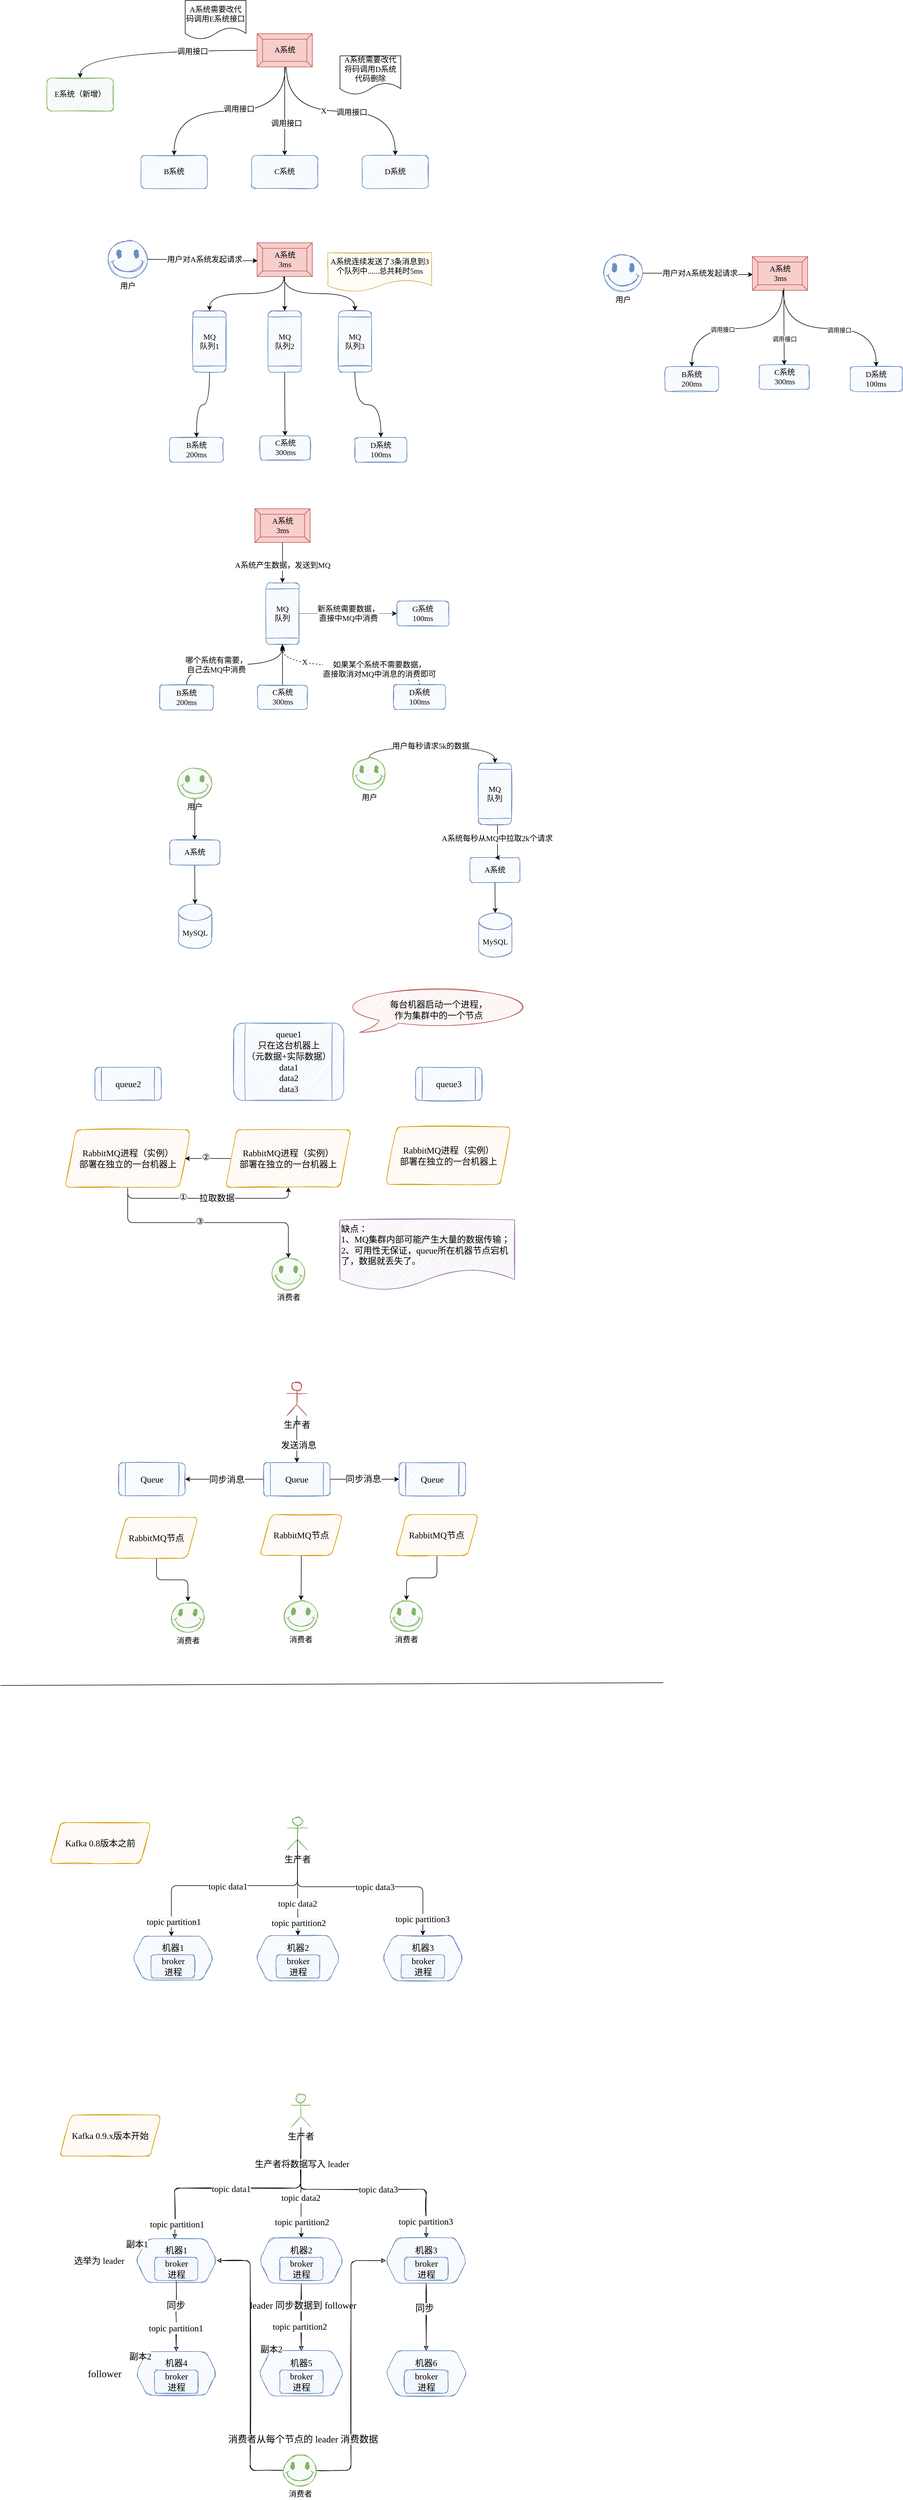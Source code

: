 <mxfile version="18.0.6" type="device"><diagram id="lVdQVj93FK7enhI9Fhdg" name="第 1 页"><mxGraphModel dx="1422" dy="875" grid="0" gridSize="10" guides="1" tooltips="1" connect="1" arrows="1" fold="1" page="1" pageScale="1" pageWidth="2339" pageHeight="3300" math="0" shadow="0"><root><mxCell id="0"/><mxCell id="1" parent="0"/><mxCell id="SRI-F21-tSUGWyzdf694-7" style="edgeStyle=orthogonalEdgeStyle;orthogonalLoop=1;jettySize=auto;html=1;entryX=0.5;entryY=0;entryDx=0;entryDy=0;fontFamily=Comic Sans MS;fontSize=14;curved=1;exitX=0.51;exitY=0.983;exitDx=0;exitDy=0;exitPerimeter=0;" parent="1" source="SRI-F21-tSUGWyzdf694-2" target="SRI-F21-tSUGWyzdf694-3" edge="1"><mxGeometry relative="1" as="geometry"/></mxCell><mxCell id="SRI-F21-tSUGWyzdf694-12" value="调用接口" style="edgeLabel;html=1;align=center;verticalAlign=middle;resizable=0;points=[];fontSize=14;fontFamily=Comic Sans MS;" parent="SRI-F21-tSUGWyzdf694-7" vertex="1" connectable="0"><mxGeometry x="-0.088" y="-3" relative="1" as="geometry"><mxPoint as="offset"/></mxGeometry></mxCell><mxCell id="SRI-F21-tSUGWyzdf694-9" style="edgeStyle=orthogonalEdgeStyle;orthogonalLoop=1;jettySize=auto;html=1;entryX=0.5;entryY=0;entryDx=0;entryDy=0;fontFamily=Comic Sans MS;fontSize=14;exitX=0.53;exitY=1;exitDx=0;exitDy=0;exitPerimeter=0;curved=1;" parent="1" source="SRI-F21-tSUGWyzdf694-2" target="SRI-F21-tSUGWyzdf694-5" edge="1"><mxGeometry relative="1" as="geometry"/></mxCell><mxCell id="SRI-F21-tSUGWyzdf694-14" value="调用接口" style="edgeLabel;html=1;align=center;verticalAlign=middle;resizable=0;points=[];fontSize=14;fontFamily=Comic Sans MS;" parent="SRI-F21-tSUGWyzdf694-9" vertex="1" connectable="0"><mxGeometry x="0.109" y="-3" relative="1" as="geometry"><mxPoint as="offset"/></mxGeometry></mxCell><mxCell id="SRI-F21-tSUGWyzdf694-20" value="X" style="edgeLabel;html=1;align=center;verticalAlign=middle;resizable=0;points=[];fontSize=14;fontFamily=Comic Sans MS;" parent="SRI-F21-tSUGWyzdf694-9" vertex="1" connectable="0"><mxGeometry x="-0.176" relative="1" as="geometry"><mxPoint as="offset"/></mxGeometry></mxCell><mxCell id="SRI-F21-tSUGWyzdf694-10" style="edgeStyle=orthogonalEdgeStyle;curved=1;orthogonalLoop=1;jettySize=auto;html=1;fontFamily=Comic Sans MS;fontSize=14;" parent="1" source="SRI-F21-tSUGWyzdf694-2" target="SRI-F21-tSUGWyzdf694-4" edge="1"><mxGeometry relative="1" as="geometry"/></mxCell><mxCell id="SRI-F21-tSUGWyzdf694-13" value="调用接口" style="edgeLabel;html=1;align=center;verticalAlign=middle;resizable=0;points=[];fontSize=14;fontFamily=Comic Sans MS;" parent="SRI-F21-tSUGWyzdf694-10" vertex="1" connectable="0"><mxGeometry x="0.287" y="3" relative="1" as="geometry"><mxPoint as="offset"/></mxGeometry></mxCell><mxCell id="SRI-F21-tSUGWyzdf694-11" style="edgeStyle=orthogonalEdgeStyle;curved=1;orthogonalLoop=1;jettySize=auto;html=1;fontFamily=Comic Sans MS;fontSize=14;" parent="1" source="SRI-F21-tSUGWyzdf694-2" target="SRI-F21-tSUGWyzdf694-6" edge="1"><mxGeometry relative="1" as="geometry"/></mxCell><mxCell id="SRI-F21-tSUGWyzdf694-15" value="调用接口" style="edgeLabel;html=1;align=center;verticalAlign=middle;resizable=0;points=[];fontSize=14;fontFamily=Comic Sans MS;" parent="SRI-F21-tSUGWyzdf694-11" vertex="1" connectable="0"><mxGeometry x="-0.368" y="3" relative="1" as="geometry"><mxPoint as="offset"/></mxGeometry></mxCell><mxCell id="SRI-F21-tSUGWyzdf694-2" value="&lt;font style=&quot;font-size: 14px;&quot; face=&quot;Comic Sans MS&quot;&gt;A系统&lt;/font&gt;" style="labelPosition=center;verticalLabelPosition=middle;align=center;html=1;shape=mxgraph.basic.button;dx=10;fillColor=#f8cecc;strokeColor=#b85450;" parent="1" vertex="1"><mxGeometry x="660" y="160" width="100" height="60" as="geometry"/></mxCell><mxCell id="SRI-F21-tSUGWyzdf694-3" value="B系统" style="rounded=1;whiteSpace=wrap;html=1;fontFamily=Comic Sans MS;fontSize=14;fillColor=#dae8fc;strokeColor=#6c8ebf;sketch=1;" parent="1" vertex="1"><mxGeometry x="450" y="380" width="120" height="60" as="geometry"/></mxCell><mxCell id="SRI-F21-tSUGWyzdf694-4" value="&lt;span style=&quot;&quot;&gt;C系统&lt;/span&gt;" style="rounded=1;whiteSpace=wrap;html=1;fontFamily=Comic Sans MS;fontSize=14;fillColor=#dae8fc;strokeColor=#6c8ebf;sketch=1;" parent="1" vertex="1"><mxGeometry x="650" y="380" width="120" height="60" as="geometry"/></mxCell><mxCell id="SRI-F21-tSUGWyzdf694-5" value="&lt;span style=&quot;&quot;&gt;D系统&lt;/span&gt;" style="rounded=1;whiteSpace=wrap;html=1;fontFamily=Comic Sans MS;fontSize=14;fillColor=#dae8fc;strokeColor=#6c8ebf;sketch=1;" parent="1" vertex="1"><mxGeometry x="850" y="380" width="120" height="60" as="geometry"/></mxCell><mxCell id="SRI-F21-tSUGWyzdf694-6" value="E系统（新增）" style="rounded=1;whiteSpace=wrap;html=1;fontFamily=Comic Sans MS;fontSize=14;fillColor=#d5e8d4;strokeColor=#82b366;sketch=1;" parent="1" vertex="1"><mxGeometry x="280" y="240" width="120" height="60" as="geometry"/></mxCell><mxCell id="SRI-F21-tSUGWyzdf694-17" value="&lt;span style=&quot;&quot;&gt;A系统需要改代码调用E系统接口&lt;/span&gt;" style="shape=document;whiteSpace=wrap;html=1;boundedLbl=1;fontFamily=Comic Sans MS;fontSize=14;shadow=0;sketch=0;" parent="1" vertex="1"><mxGeometry x="530" y="100" width="110" height="70" as="geometry"/></mxCell><mxCell id="SRI-F21-tSUGWyzdf694-18" value="&lt;span style=&quot;&quot;&gt;A系统需要改代将码调用D系统代码删除&lt;/span&gt;" style="shape=document;whiteSpace=wrap;html=1;boundedLbl=1;fontFamily=Comic Sans MS;fontSize=14;shadow=0;sketch=0;" parent="1" vertex="1"><mxGeometry x="810" y="200" width="110" height="70" as="geometry"/></mxCell><mxCell id="SRI-F21-tSUGWyzdf694-27" style="edgeStyle=orthogonalEdgeStyle;curved=1;orthogonalLoop=1;jettySize=auto;html=1;entryX=0.01;entryY=0.533;entryDx=0;entryDy=0;entryPerimeter=0;fontFamily=Comic Sans MS;fontSize=14;fontColor=default;" parent="1" source="SRI-F21-tSUGWyzdf694-21" target="SRI-F21-tSUGWyzdf694-22" edge="1"><mxGeometry relative="1" as="geometry"/></mxCell><mxCell id="SRI-F21-tSUGWyzdf694-31" value="用户对A系统发起请求" style="edgeLabel;html=1;align=center;verticalAlign=middle;resizable=0;points=[];fontSize=14;fontFamily=Comic Sans MS;fontColor=default;" parent="SRI-F21-tSUGWyzdf694-27" vertex="1" connectable="0"><mxGeometry x="0.188" y="1" relative="1" as="geometry"><mxPoint x="-14" y="-1" as="offset"/></mxGeometry></mxCell><mxCell id="SRI-F21-tSUGWyzdf694-21" value="用户" style="verticalLabelPosition=bottom;verticalAlign=top;html=1;shape=mxgraph.basic.smiley;rounded=1;sketch=1;fontFamily=Comic Sans MS;fontSize=14;fontColor=default;strokeColor=#6c8ebf;fillColor=#dae8fc;" parent="1" vertex="1"><mxGeometry x="391" y="534" width="70" height="68" as="geometry"/></mxCell><mxCell id="SRI-F21-tSUGWyzdf694-42" style="edgeStyle=orthogonalEdgeStyle;curved=1;orthogonalLoop=1;jettySize=auto;html=1;entryX=0;entryY=0.5;entryDx=0;entryDy=0;fontFamily=Comic Sans MS;fontSize=14;fontColor=default;exitX=0.49;exitY=1;exitDx=0;exitDy=0;exitPerimeter=0;" parent="1" source="SRI-F21-tSUGWyzdf694-22" target="SRI-F21-tSUGWyzdf694-39" edge="1"><mxGeometry relative="1" as="geometry"/></mxCell><mxCell id="SRI-F21-tSUGWyzdf694-43" style="edgeStyle=orthogonalEdgeStyle;curved=1;orthogonalLoop=1;jettySize=auto;html=1;entryX=0;entryY=0.5;entryDx=0;entryDy=0;fontFamily=Comic Sans MS;fontSize=14;fontColor=default;" parent="1" source="SRI-F21-tSUGWyzdf694-22" target="SRI-F21-tSUGWyzdf694-40" edge="1"><mxGeometry relative="1" as="geometry"/></mxCell><mxCell id="SRI-F21-tSUGWyzdf694-44" style="edgeStyle=orthogonalEdgeStyle;curved=1;orthogonalLoop=1;jettySize=auto;html=1;entryX=0;entryY=0.5;entryDx=0;entryDy=0;fontFamily=Comic Sans MS;fontSize=14;fontColor=default;exitX=0.48;exitY=0.984;exitDx=0;exitDy=0;exitPerimeter=0;" parent="1" source="SRI-F21-tSUGWyzdf694-22" target="SRI-F21-tSUGWyzdf694-41" edge="1"><mxGeometry relative="1" as="geometry"/></mxCell><mxCell id="SRI-F21-tSUGWyzdf694-22" value="&lt;font style=&quot;font-size: 14px;&quot; face=&quot;Comic Sans MS&quot;&gt;A系统&lt;br&gt;3ms&lt;br&gt;&lt;/font&gt;" style="labelPosition=center;verticalLabelPosition=middle;align=center;html=1;shape=mxgraph.basic.button;dx=10;fillColor=#f8cecc;strokeColor=#b85450;" parent="1" vertex="1"><mxGeometry x="660" y="538" width="100" height="61" as="geometry"/></mxCell><mxCell id="SRI-F21-tSUGWyzdf694-23" value="B系统&lt;br&gt;200ms" style="rounded=1;whiteSpace=wrap;html=1;fontFamily=Comic Sans MS;fontSize=14;fillColor=#dae8fc;strokeColor=#6c8ebf;sketch=1;" parent="1" vertex="1"><mxGeometry x="502" y="890" width="97" height="45" as="geometry"/></mxCell><mxCell id="SRI-F21-tSUGWyzdf694-24" value="&lt;span style=&quot;&quot;&gt;C系统&lt;br&gt;300ms&lt;br&gt;&lt;/span&gt;" style="rounded=1;whiteSpace=wrap;html=1;fontFamily=Comic Sans MS;fontSize=14;fillColor=#dae8fc;strokeColor=#6c8ebf;sketch=1;" parent="1" vertex="1"><mxGeometry x="665.5" y="887" width="90.5" height="44" as="geometry"/></mxCell><mxCell id="SRI-F21-tSUGWyzdf694-26" value="&lt;span style=&quot;&quot;&gt;D系统&lt;br&gt;100ms&lt;br&gt;&lt;/span&gt;" style="rounded=1;whiteSpace=wrap;html=1;fontFamily=Comic Sans MS;fontSize=14;fillColor=#dae8fc;strokeColor=#6c8ebf;sketch=1;" parent="1" vertex="1"><mxGeometry x="837" y="890" width="94" height="45" as="geometry"/></mxCell><mxCell id="SRI-F21-tSUGWyzdf694-45" style="edgeStyle=orthogonalEdgeStyle;curved=1;orthogonalLoop=1;jettySize=auto;html=1;exitX=1;exitY=0.5;exitDx=0;exitDy=0;entryX=0.5;entryY=0;entryDx=0;entryDy=0;fontFamily=Comic Sans MS;fontSize=14;fontColor=default;" parent="1" source="SRI-F21-tSUGWyzdf694-39" target="SRI-F21-tSUGWyzdf694-23" edge="1"><mxGeometry relative="1" as="geometry"/></mxCell><mxCell id="SRI-F21-tSUGWyzdf694-39" value="MQ&lt;br&gt;队列1" style="shape=process;whiteSpace=wrap;html=1;backgroundOutline=1;rounded=1;sketch=1;fontFamily=Comic Sans MS;fontSize=14;fontColor=default;strokeColor=#6c8ebf;fillColor=#dae8fc;direction=south;" parent="1" vertex="1"><mxGeometry x="544" y="661" width="60" height="111" as="geometry"/></mxCell><mxCell id="SRI-F21-tSUGWyzdf694-46" style="edgeStyle=orthogonalEdgeStyle;curved=1;orthogonalLoop=1;jettySize=auto;html=1;entryX=0.5;entryY=0;entryDx=0;entryDy=0;fontFamily=Comic Sans MS;fontSize=14;fontColor=default;" parent="1" source="SRI-F21-tSUGWyzdf694-40" target="SRI-F21-tSUGWyzdf694-24" edge="1"><mxGeometry relative="1" as="geometry"/></mxCell><mxCell id="SRI-F21-tSUGWyzdf694-40" value="MQ&lt;br&gt;队列2" style="shape=process;whiteSpace=wrap;html=1;backgroundOutline=1;rounded=1;sketch=1;fontFamily=Comic Sans MS;fontSize=14;fontColor=default;strokeColor=#6c8ebf;fillColor=#dae8fc;direction=south;" parent="1" vertex="1"><mxGeometry x="680" y="661" width="60" height="111" as="geometry"/></mxCell><mxCell id="SRI-F21-tSUGWyzdf694-47" style="edgeStyle=orthogonalEdgeStyle;curved=1;orthogonalLoop=1;jettySize=auto;html=1;entryX=0.5;entryY=0;entryDx=0;entryDy=0;fontFamily=Comic Sans MS;fontSize=14;fontColor=default;" parent="1" source="SRI-F21-tSUGWyzdf694-41" target="SRI-F21-tSUGWyzdf694-26" edge="1"><mxGeometry relative="1" as="geometry"/></mxCell><mxCell id="SRI-F21-tSUGWyzdf694-41" value="MQ&lt;br&gt;队列3" style="shape=process;whiteSpace=wrap;html=1;backgroundOutline=1;rounded=1;sketch=1;fontFamily=Comic Sans MS;fontSize=14;fontColor=default;strokeColor=#6c8ebf;fillColor=#dae8fc;direction=south;" parent="1" vertex="1"><mxGeometry x="807" y="661" width="60" height="111" as="geometry"/></mxCell><mxCell id="SRI-F21-tSUGWyzdf694-48" value="&lt;span style=&quot;&quot;&gt;A系统连续发送了3条消息到3个队列中......总共耗时5ms&lt;/span&gt;" style="shape=document;whiteSpace=wrap;html=1;boundedLbl=1;fontFamily=Comic Sans MS;fontSize=14;shadow=0;sketch=1;fillColor=#fff2cc;strokeColor=#d6b656;" parent="1" vertex="1"><mxGeometry x="788" y="556" width="188" height="70" as="geometry"/></mxCell><mxCell id="SRI-F21-tSUGWyzdf694-56" style="edgeStyle=orthogonalEdgeStyle;curved=1;orthogonalLoop=1;jettySize=auto;html=1;entryX=0;entryY=0.5;entryDx=0;entryDy=0;fontFamily=Comic Sans MS;fontSize=14;fontColor=default;" parent="1" source="SRI-F21-tSUGWyzdf694-49" target="SRI-F21-tSUGWyzdf694-50" edge="1"><mxGeometry relative="1" as="geometry"/></mxCell><mxCell id="SRI-F21-tSUGWyzdf694-57" value="A系统产生数据，发送到MQ" style="edgeLabel;html=1;align=center;verticalAlign=middle;resizable=0;points=[];fontSize=14;fontFamily=Comic Sans MS;fontColor=default;" parent="SRI-F21-tSUGWyzdf694-56" vertex="1" connectable="0"><mxGeometry x="-0.252" relative="1" as="geometry"><mxPoint y="14" as="offset"/></mxGeometry></mxCell><mxCell id="SRI-F21-tSUGWyzdf694-49" value="&lt;font style=&quot;font-size: 14px;&quot; face=&quot;Comic Sans MS&quot;&gt;A系统&lt;br&gt;3ms&lt;br&gt;&lt;/font&gt;" style="labelPosition=center;verticalLabelPosition=middle;align=center;html=1;shape=mxgraph.basic.button;dx=10;fillColor=#f8cecc;strokeColor=#b85450;" parent="1" vertex="1"><mxGeometry x="656" y="1019" width="100" height="61" as="geometry"/></mxCell><mxCell id="SRI-F21-tSUGWyzdf694-64" style="edgeStyle=orthogonalEdgeStyle;curved=1;orthogonalLoop=1;jettySize=auto;html=1;entryX=0;entryY=0.5;entryDx=0;entryDy=0;dashed=1;fontFamily=Comic Sans MS;fontSize=14;fontColor=default;dashPattern=1 1;" parent="1" source="SRI-F21-tSUGWyzdf694-50" target="SRI-F21-tSUGWyzdf694-55" edge="1"><mxGeometry relative="1" as="geometry"/></mxCell><mxCell id="SRI-F21-tSUGWyzdf694-65" value="新系统需要数据，&lt;br&gt;直接中MQ中消费" style="edgeLabel;html=1;align=center;verticalAlign=middle;resizable=0;points=[];fontSize=14;fontFamily=Comic Sans MS;fontColor=default;" parent="SRI-F21-tSUGWyzdf694-64" vertex="1" connectable="0"><mxGeometry x="-0.209" y="-3" relative="1" as="geometry"><mxPoint x="19" y="-3" as="offset"/></mxGeometry></mxCell><mxCell id="SRI-F21-tSUGWyzdf694-50" value="MQ&lt;br&gt;队列" style="shape=process;whiteSpace=wrap;html=1;backgroundOutline=1;rounded=1;sketch=1;fontFamily=Comic Sans MS;fontSize=14;fontColor=default;strokeColor=#6c8ebf;fillColor=#dae8fc;direction=south;" parent="1" vertex="1"><mxGeometry x="676" y="1153" width="60" height="111" as="geometry"/></mxCell><mxCell id="SRI-F21-tSUGWyzdf694-58" style="edgeStyle=orthogonalEdgeStyle;curved=1;orthogonalLoop=1;jettySize=auto;html=1;exitX=0.5;exitY=0;exitDx=0;exitDy=0;entryX=1;entryY=0.5;entryDx=0;entryDy=0;fontFamily=Comic Sans MS;fontSize=14;fontColor=default;" parent="1" source="SRI-F21-tSUGWyzdf694-51" target="SRI-F21-tSUGWyzdf694-50" edge="1"><mxGeometry relative="1" as="geometry"/></mxCell><mxCell id="SRI-F21-tSUGWyzdf694-63" value="哪个系统有需要，&lt;br&gt;自己去MQ中消费" style="edgeLabel;html=1;align=center;verticalAlign=middle;resizable=0;points=[];fontSize=14;fontFamily=Comic Sans MS;fontColor=default;" parent="SRI-F21-tSUGWyzdf694-58" vertex="1" connectable="0"><mxGeometry x="-0.27" relative="1" as="geometry"><mxPoint y="1" as="offset"/></mxGeometry></mxCell><mxCell id="SRI-F21-tSUGWyzdf694-51" value="B系统&lt;br&gt;200ms" style="rounded=1;whiteSpace=wrap;html=1;fontFamily=Comic Sans MS;fontSize=14;fillColor=#dae8fc;strokeColor=#6c8ebf;sketch=1;" parent="1" vertex="1"><mxGeometry x="484" y="1338" width="97" height="45" as="geometry"/></mxCell><mxCell id="SRI-F21-tSUGWyzdf694-72" style="edgeStyle=orthogonalEdgeStyle;curved=1;orthogonalLoop=1;jettySize=auto;html=1;exitX=0.5;exitY=1;exitDx=0;exitDy=0;fontFamily=Comic Sans MS;fontSize=14;fontColor=default;" parent="1" source="SRI-F21-tSUGWyzdf694-52" target="SRI-F21-tSUGWyzdf694-70" edge="1"><mxGeometry relative="1" as="geometry"/></mxCell><mxCell id="SRI-F21-tSUGWyzdf694-52" value="A系统" style="rounded=1;whiteSpace=wrap;html=1;fontFamily=Comic Sans MS;fontSize=14;fillColor=#dae8fc;strokeColor=#6c8ebf;sketch=1;" parent="1" vertex="1"><mxGeometry x="1045.15" y="1650" width="90.5" height="45" as="geometry"/></mxCell><mxCell id="SRI-F21-tSUGWyzdf694-59" style="edgeStyle=orthogonalEdgeStyle;curved=1;orthogonalLoop=1;jettySize=auto;html=1;exitX=0.5;exitY=0;exitDx=0;exitDy=0;fontFamily=Comic Sans MS;fontSize=14;fontColor=default;" parent="1" source="SRI-F21-tSUGWyzdf694-53" edge="1"><mxGeometry relative="1" as="geometry"><mxPoint x="706" y="1268" as="targetPoint"/></mxGeometry></mxCell><mxCell id="SRI-F21-tSUGWyzdf694-53" value="&lt;span style=&quot;&quot;&gt;C系统&lt;br&gt;300ms&lt;br&gt;&lt;/span&gt;" style="rounded=1;whiteSpace=wrap;html=1;fontFamily=Comic Sans MS;fontSize=14;fillColor=#dae8fc;strokeColor=#6c8ebf;sketch=1;" parent="1" vertex="1"><mxGeometry x="660.75" y="1338" width="90.5" height="44" as="geometry"/></mxCell><mxCell id="SRI-F21-tSUGWyzdf694-60" style="edgeStyle=orthogonalEdgeStyle;curved=1;orthogonalLoop=1;jettySize=auto;html=1;exitX=0.5;exitY=0;exitDx=0;exitDy=0;fontFamily=Comic Sans MS;fontSize=14;fontColor=default;dashed=1;" parent="1" source="SRI-F21-tSUGWyzdf694-54" edge="1"><mxGeometry relative="1" as="geometry"><mxPoint x="706" y="1267" as="targetPoint"/></mxGeometry></mxCell><mxCell id="SRI-F21-tSUGWyzdf694-61" value="&lt;br&gt;" style="edgeLabel;html=1;align=center;verticalAlign=middle;resizable=0;points=[];fontSize=14;fontFamily=Comic Sans MS;fontColor=default;" parent="SRI-F21-tSUGWyzdf694-60" vertex="1" connectable="0"><mxGeometry x="-0.181" y="-3" relative="1" as="geometry"><mxPoint as="offset"/></mxGeometry></mxCell><mxCell id="SRI-F21-tSUGWyzdf694-62" value="X" style="edgeLabel;html=1;align=center;verticalAlign=middle;resizable=0;points=[];fontSize=14;fontFamily=Comic Sans MS;fontColor=default;" parent="SRI-F21-tSUGWyzdf694-60" vertex="1" connectable="0"><mxGeometry x="-0.245" y="3" relative="1" as="geometry"><mxPoint x="-68" y="-6" as="offset"/></mxGeometry></mxCell><mxCell id="SRI-F21-tSUGWyzdf694-66" value="如果某个系统不需要数据，&lt;br&gt;直接取消对MQ中消息的消费即可" style="edgeLabel;html=1;align=center;verticalAlign=middle;resizable=0;points=[];fontSize=14;fontFamily=Comic Sans MS;fontColor=default;" parent="SRI-F21-tSUGWyzdf694-60" vertex="1" connectable="0"><mxGeometry x="0.149" y="2" relative="1" as="geometry"><mxPoint x="75" y="5" as="offset"/></mxGeometry></mxCell><mxCell id="SRI-F21-tSUGWyzdf694-67" value="X" style="edgeLabel;html=1;align=center;verticalAlign=middle;resizable=0;points=[];fontSize=14;fontFamily=Comic Sans MS;fontColor=default;" parent="SRI-F21-tSUGWyzdf694-60" vertex="1" connectable="0"><mxGeometry x="0.551" y="-10" relative="1" as="geometry"><mxPoint x="3" y="4" as="offset"/></mxGeometry></mxCell><mxCell id="SRI-F21-tSUGWyzdf694-54" value="&lt;span style=&quot;&quot;&gt;D系统&lt;br&gt;100ms&lt;br&gt;&lt;/span&gt;" style="rounded=1;whiteSpace=wrap;html=1;fontFamily=Comic Sans MS;fontSize=14;fillColor=#dae8fc;strokeColor=#6c8ebf;sketch=1;" parent="1" vertex="1"><mxGeometry x="907" y="1337" width="94" height="45" as="geometry"/></mxCell><mxCell id="SRI-F21-tSUGWyzdf694-55" value="&lt;span style=&quot;&quot;&gt;G系统&lt;br&gt;100ms&lt;br&gt;&lt;/span&gt;" style="rounded=1;whiteSpace=wrap;html=1;fontFamily=Comic Sans MS;fontSize=14;fillColor=#dae8fc;strokeColor=#6c8ebf;sketch=1;" parent="1" vertex="1"><mxGeometry x="913" y="1186" width="94" height="45" as="geometry"/></mxCell><mxCell id="SRI-F21-tSUGWyzdf694-75" style="edgeStyle=orthogonalEdgeStyle;curved=1;orthogonalLoop=1;jettySize=auto;html=1;entryX=0;entryY=0.5;entryDx=0;entryDy=0;fontFamily=Comic Sans MS;fontSize=14;fontColor=default;exitX=0.5;exitY=0;exitDx=0;exitDy=0;exitPerimeter=0;" parent="1" source="SRI-F21-tSUGWyzdf694-68" target="SRI-F21-tSUGWyzdf694-74" edge="1"><mxGeometry relative="1" as="geometry"/></mxCell><mxCell id="SRI-F21-tSUGWyzdf694-76" value="用户每秒请求5k的数据" style="edgeLabel;html=1;align=center;verticalAlign=middle;resizable=0;points=[];fontSize=14;fontFamily=Comic Sans MS;fontColor=default;" parent="SRI-F21-tSUGWyzdf694-75" vertex="1" connectable="0"><mxGeometry x="-0.195" y="-9" relative="1" as="geometry"><mxPoint x="20" y="-10" as="offset"/></mxGeometry></mxCell><mxCell id="SRI-F21-tSUGWyzdf694-68" value="用户" style="verticalLabelPosition=bottom;verticalAlign=top;html=1;shape=mxgraph.basic.smiley;rounded=1;sketch=1;fontFamily=Comic Sans MS;fontSize=14;strokeColor=#82b366;fillColor=#d5e8d4;" parent="1" vertex="1"><mxGeometry x="833" y="1470" width="59" height="57" as="geometry"/></mxCell><mxCell id="SRI-F21-tSUGWyzdf694-70" value="MySQL" style="shape=cylinder3;whiteSpace=wrap;html=1;boundedLbl=1;backgroundOutline=1;size=15;rounded=1;sketch=1;fontFamily=Comic Sans MS;fontSize=14;fontColor=default;strokeColor=#6c8ebf;fillColor=#dae8fc;" parent="1" vertex="1"><mxGeometry x="1061" y="1750" width="60" height="80" as="geometry"/></mxCell><mxCell id="aKBR8TL4Vh6fds57vB-q-29" style="edgeStyle=orthogonalEdgeStyle;rounded=0;orthogonalLoop=1;jettySize=auto;html=1;exitX=1;exitY=0.5;exitDx=0;exitDy=0;entryX=0.5;entryY=0;entryDx=0;entryDy=0;" edge="1" parent="1" source="SRI-F21-tSUGWyzdf694-74" target="SRI-F21-tSUGWyzdf694-52"><mxGeometry relative="1" as="geometry"><Array as="points"><mxPoint x="1095" y="1590"/><mxPoint x="1095" y="1650"/></Array></mxGeometry></mxCell><mxCell id="aKBR8TL4Vh6fds57vB-q-30" value="&lt;font style=&quot;font-size: 14px;&quot; face=&quot;Comic Sans MS&quot;&gt;A系统每秒从MQ中拉取2k个请求&lt;/font&gt;" style="edgeLabel;html=1;align=center;verticalAlign=middle;resizable=0;points=[];" vertex="1" connectable="0" parent="aKBR8TL4Vh6fds57vB-q-29"><mxGeometry x="-0.318" y="-1" relative="1" as="geometry"><mxPoint y="7" as="offset"/></mxGeometry></mxCell><mxCell id="SRI-F21-tSUGWyzdf694-74" value="MQ&lt;br&gt;队列" style="shape=process;whiteSpace=wrap;html=1;backgroundOutline=1;rounded=1;sketch=1;fontFamily=Comic Sans MS;fontSize=14;fontColor=default;strokeColor=#6c8ebf;fillColor=#dae8fc;direction=south;" parent="1" vertex="1"><mxGeometry x="1060.4" y="1479" width="60" height="111" as="geometry"/></mxCell><mxCell id="SRI-F21-tSUGWyzdf694-78" value="&lt;font style=&quot;font-size: 16px;&quot;&gt;queue1&lt;br&gt;只在这台机器上&lt;br&gt;（元数据+实际数据）&lt;br&gt;data1&lt;br&gt;data2&lt;br&gt;data3&lt;/font&gt;" style="shape=process;whiteSpace=wrap;html=1;backgroundOutline=1;rounded=1;sketch=1;fontFamily=Comic Sans MS;fontSize=14;fontColor=default;strokeColor=#6c8ebf;fillColor=#dae8fc;" parent="1" vertex="1"><mxGeometry x="617.63" y="1949" width="199.25" height="140" as="geometry"/></mxCell><mxCell id="SRI-F21-tSUGWyzdf694-79" value="&lt;font style=&quot;font-size: 16px;&quot;&gt;queue2&lt;/font&gt;" style="shape=process;whiteSpace=wrap;html=1;backgroundOutline=1;rounded=1;sketch=1;fontFamily=Comic Sans MS;fontSize=14;fontColor=default;strokeColor=#6c8ebf;fillColor=#dae8fc;" parent="1" vertex="1"><mxGeometry x="366.63" y="2029" width="120" height="60" as="geometry"/></mxCell><mxCell id="SRI-F21-tSUGWyzdf694-80" value="&lt;font style=&quot;font-size: 16px;&quot;&gt;queue3&lt;/font&gt;" style="shape=process;whiteSpace=wrap;html=1;backgroundOutline=1;rounded=1;sketch=1;fontFamily=Comic Sans MS;fontSize=14;fontColor=default;strokeColor=#6c8ebf;fillColor=#dae8fc;" parent="1" vertex="1"><mxGeometry x="946.63" y="2029" width="120" height="60" as="geometry"/></mxCell><mxCell id="SRI-F21-tSUGWyzdf694-85" style="edgeStyle=orthogonalEdgeStyle;orthogonalLoop=1;jettySize=auto;html=1;exitX=0.5;exitY=1;exitDx=0;exitDy=0;entryX=0.5;entryY=1;entryDx=0;entryDy=0;fontFamily=Comic Sans MS;fontSize=16;fontColor=default;rounded=1;" parent="1" source="SRI-F21-tSUGWyzdf694-81" target="SRI-F21-tSUGWyzdf694-82" edge="1"><mxGeometry relative="1" as="geometry"/></mxCell><mxCell id="SRI-F21-tSUGWyzdf694-88" value="①" style="edgeLabel;html=1;align=center;verticalAlign=middle;resizable=0;points=[];fontSize=16;fontFamily=Comic Sans MS;fontColor=default;" parent="SRI-F21-tSUGWyzdf694-85" vertex="1" connectable="0"><mxGeometry x="0.089" y="1" relative="1" as="geometry"><mxPoint x="-60" y="-2" as="offset"/></mxGeometry></mxCell><mxCell id="SRI-F21-tSUGWyzdf694-96" value="拉取数据" style="edgeLabel;html=1;align=center;verticalAlign=middle;resizable=0;points=[];fontSize=16;fontFamily=Comic Sans MS;fontColor=default;" parent="SRI-F21-tSUGWyzdf694-85" vertex="1" connectable="0"><mxGeometry x="0.095" y="-1" relative="1" as="geometry"><mxPoint y="-2" as="offset"/></mxGeometry></mxCell><mxCell id="SRI-F21-tSUGWyzdf694-87" style="edgeStyle=orthogonalEdgeStyle;rounded=1;orthogonalLoop=1;jettySize=auto;html=1;exitX=0.5;exitY=1;exitDx=0;exitDy=0;entryX=0.5;entryY=0;entryDx=0;entryDy=0;entryPerimeter=0;fontFamily=Comic Sans MS;fontSize=16;fontColor=default;" parent="1" source="SRI-F21-tSUGWyzdf694-81" target="SRI-F21-tSUGWyzdf694-86" edge="1"><mxGeometry relative="1" as="geometry"/></mxCell><mxCell id="SRI-F21-tSUGWyzdf694-90" value="③" style="edgeLabel;html=1;align=center;verticalAlign=middle;resizable=0;points=[];fontSize=16;fontFamily=Comic Sans MS;fontColor=default;" parent="SRI-F21-tSUGWyzdf694-87" vertex="1" connectable="0"><mxGeometry x="-0.087" y="-1" relative="1" as="geometry"><mxPoint x="3" y="-4" as="offset"/></mxGeometry></mxCell><mxCell id="SRI-F21-tSUGWyzdf694-81" value="RabbitMQ进程（实例）&lt;br&gt;部署在独立的一台机器上" style="shape=parallelogram;perimeter=parallelogramPerimeter;whiteSpace=wrap;html=1;fixedSize=1;rounded=1;sketch=1;fontFamily=Comic Sans MS;fontSize=16;strokeColor=#d79b00;fillColor=#ffe6cc;" parent="1" vertex="1"><mxGeometry x="312.5" y="2142" width="227" height="104" as="geometry"/></mxCell><mxCell id="SRI-F21-tSUGWyzdf694-84" style="edgeStyle=orthogonalEdgeStyle;curved=1;orthogonalLoop=1;jettySize=auto;html=1;exitX=0;exitY=0.5;exitDx=0;exitDy=0;fontFamily=Comic Sans MS;fontSize=16;fontColor=default;" parent="1" source="SRI-F21-tSUGWyzdf694-82" target="SRI-F21-tSUGWyzdf694-81" edge="1"><mxGeometry relative="1" as="geometry"/></mxCell><mxCell id="SRI-F21-tSUGWyzdf694-89" value="②" style="edgeLabel;html=1;align=center;verticalAlign=middle;resizable=0;points=[];fontSize=16;fontFamily=Comic Sans MS;fontColor=default;" parent="SRI-F21-tSUGWyzdf694-84" vertex="1" connectable="0"><mxGeometry x="0.271" relative="1" as="geometry"><mxPoint x="7" y="-3" as="offset"/></mxGeometry></mxCell><mxCell id="SRI-F21-tSUGWyzdf694-82" value="RabbitMQ进程（实例）&lt;br&gt;部署在独立的一台机器上" style="shape=parallelogram;perimeter=parallelogramPerimeter;whiteSpace=wrap;html=1;fixedSize=1;rounded=1;sketch=1;fontFamily=Comic Sans MS;fontSize=16;strokeColor=#d79b00;fillColor=#ffe6cc;" parent="1" vertex="1"><mxGeometry x="603.13" y="2142" width="227" height="104" as="geometry"/></mxCell><mxCell id="SRI-F21-tSUGWyzdf694-83" value="RabbitMQ进程（实例）&lt;br&gt;部署在独立的一台机器上" style="shape=parallelogram;perimeter=parallelogramPerimeter;whiteSpace=wrap;html=1;fixedSize=1;rounded=1;sketch=1;fontFamily=Comic Sans MS;fontSize=16;strokeColor=#d79b00;fillColor=#ffe6cc;" parent="1" vertex="1"><mxGeometry x="892.5" y="2137" width="227" height="104" as="geometry"/></mxCell><mxCell id="SRI-F21-tSUGWyzdf694-86" value="消费者" style="verticalLabelPosition=bottom;verticalAlign=top;html=1;shape=mxgraph.basic.smiley;rounded=1;sketch=1;fontFamily=Comic Sans MS;fontSize=14;strokeColor=#82b366;fillColor=#d5e8d4;" parent="1" vertex="1"><mxGeometry x="687.13" y="2374" width="59" height="57" as="geometry"/></mxCell><mxCell id="SRI-F21-tSUGWyzdf694-94" value="每台机器启动一个进程，&lt;br&gt;作为集群中的一个节点" style="whiteSpace=wrap;html=1;shape=mxgraph.basic.oval_callout;rounded=1;sketch=1;fontFamily=Comic Sans MS;fontSize=16;strokeColor=#b85450;fillColor=#f8cecc;" parent="1" vertex="1"><mxGeometry x="816.88" y="1884" width="343" height="82" as="geometry"/></mxCell><mxCell id="SRI-F21-tSUGWyzdf694-95" value="缺点：&lt;br&gt;1、MQ集群内部可能产生大量的数据传输；&lt;br&gt;2、可用性无保证，queue所在机器节点宕机了，数据就丢失了。" style="shape=document;whiteSpace=wrap;html=1;boundedLbl=1;rounded=1;sketch=1;fontFamily=Comic Sans MS;fontSize=16;strokeColor=#9673a6;fillColor=#e1d5e7;align=left;" parent="1" vertex="1"><mxGeometry x="810" y="2305" width="316" height="127" as="geometry"/></mxCell><mxCell id="SRI-F21-tSUGWyzdf694-107" style="edgeStyle=orthogonalEdgeStyle;rounded=1;orthogonalLoop=1;jettySize=auto;html=1;entryX=0.5;entryY=0;entryDx=0;entryDy=0;fontFamily=Comic Sans MS;fontSize=16;fontColor=default;" parent="1" source="SRI-F21-tSUGWyzdf694-97" target="SRI-F21-tSUGWyzdf694-99" edge="1"><mxGeometry relative="1" as="geometry"/></mxCell><mxCell id="SRI-F21-tSUGWyzdf694-117" value="发送消息" style="edgeLabel;html=1;align=center;verticalAlign=middle;resizable=0;points=[];fontSize=16;fontFamily=Comic Sans MS;fontColor=default;" parent="SRI-F21-tSUGWyzdf694-107" vertex="1" connectable="0"><mxGeometry x="0.249" y="3" relative="1" as="geometry"><mxPoint as="offset"/></mxGeometry></mxCell><mxCell id="SRI-F21-tSUGWyzdf694-97" value="生产者" style="shape=umlActor;verticalLabelPosition=bottom;verticalAlign=top;html=1;outlineConnect=0;rounded=1;sketch=1;fontFamily=Comic Sans MS;fontSize=16;strokeColor=#b85450;fillColor=#f8cecc;" parent="1" vertex="1"><mxGeometry x="713.81" y="2599" width="36" height="60" as="geometry"/></mxCell><mxCell id="SRI-F21-tSUGWyzdf694-98" value="&lt;font style=&quot;font-size: 16px;&quot;&gt;Queue&lt;/font&gt;" style="shape=process;whiteSpace=wrap;html=1;backgroundOutline=1;rounded=1;sketch=1;fontFamily=Comic Sans MS;fontSize=14;fontColor=default;strokeColor=#6c8ebf;fillColor=#dae8fc;" parent="1" vertex="1"><mxGeometry x="410" y="2744" width="120" height="60" as="geometry"/></mxCell><mxCell id="SRI-F21-tSUGWyzdf694-108" style="edgeStyle=orthogonalEdgeStyle;rounded=1;orthogonalLoop=1;jettySize=auto;html=1;fontFamily=Comic Sans MS;fontSize=16;fontColor=default;" parent="1" source="SRI-F21-tSUGWyzdf694-99" target="SRI-F21-tSUGWyzdf694-98" edge="1"><mxGeometry relative="1" as="geometry"/></mxCell><mxCell id="SRI-F21-tSUGWyzdf694-118" value="同步消息" style="edgeLabel;html=1;align=center;verticalAlign=middle;resizable=0;points=[];fontSize=16;fontFamily=Comic Sans MS;fontColor=default;" parent="SRI-F21-tSUGWyzdf694-108" vertex="1" connectable="0"><mxGeometry x="0.211" relative="1" as="geometry"><mxPoint x="19" as="offset"/></mxGeometry></mxCell><mxCell id="SRI-F21-tSUGWyzdf694-109" style="edgeStyle=orthogonalEdgeStyle;rounded=1;orthogonalLoop=1;jettySize=auto;html=1;exitX=1;exitY=0.5;exitDx=0;exitDy=0;entryX=0;entryY=0.5;entryDx=0;entryDy=0;fontFamily=Comic Sans MS;fontSize=16;fontColor=default;" parent="1" source="SRI-F21-tSUGWyzdf694-99" target="SRI-F21-tSUGWyzdf694-100" edge="1"><mxGeometry relative="1" as="geometry"/></mxCell><mxCell id="SRI-F21-tSUGWyzdf694-119" value="同步消息" style="edgeLabel;html=1;align=center;verticalAlign=middle;resizable=0;points=[];fontSize=16;fontFamily=Comic Sans MS;fontColor=default;" parent="SRI-F21-tSUGWyzdf694-109" vertex="1" connectable="0"><mxGeometry x="-0.232" relative="1" as="geometry"><mxPoint x="12" y="-1" as="offset"/></mxGeometry></mxCell><mxCell id="SRI-F21-tSUGWyzdf694-99" value="&lt;span style=&quot;font-size: 16px;&quot;&gt;Queue&lt;/span&gt;" style="shape=process;whiteSpace=wrap;html=1;backgroundOutline=1;rounded=1;sketch=1;fontFamily=Comic Sans MS;fontSize=14;fontColor=default;strokeColor=#6c8ebf;fillColor=#dae8fc;" parent="1" vertex="1"><mxGeometry x="672" y="2744" width="120" height="60" as="geometry"/></mxCell><mxCell id="SRI-F21-tSUGWyzdf694-100" value="&lt;span style=&quot;font-size: 16px;&quot;&gt;Queue&lt;/span&gt;" style="shape=process;whiteSpace=wrap;html=1;backgroundOutline=1;rounded=1;sketch=1;fontFamily=Comic Sans MS;fontSize=14;fontColor=default;strokeColor=#6c8ebf;fillColor=#dae8fc;" parent="1" vertex="1"><mxGeometry x="917" y="2744" width="120" height="60" as="geometry"/></mxCell><mxCell id="SRI-F21-tSUGWyzdf694-113" style="edgeStyle=orthogonalEdgeStyle;rounded=1;orthogonalLoop=1;jettySize=auto;html=1;exitX=0.5;exitY=1;exitDx=0;exitDy=0;fontFamily=Comic Sans MS;fontSize=16;fontColor=default;" parent="1" source="SRI-F21-tSUGWyzdf694-101" target="SRI-F21-tSUGWyzdf694-104" edge="1"><mxGeometry relative="1" as="geometry"/></mxCell><mxCell id="SRI-F21-tSUGWyzdf694-101" value="RabbitMQ节点" style="shape=parallelogram;perimeter=parallelogramPerimeter;whiteSpace=wrap;html=1;fixedSize=1;rounded=1;sketch=1;fontFamily=Comic Sans MS;fontSize=16;strokeColor=#d79b00;fillColor=#ffe6cc;" parent="1" vertex="1"><mxGeometry x="403.21" y="2843" width="150" height="74" as="geometry"/></mxCell><mxCell id="SRI-F21-tSUGWyzdf694-114" style="edgeStyle=orthogonalEdgeStyle;rounded=1;orthogonalLoop=1;jettySize=auto;html=1;exitX=0.5;exitY=1;exitDx=0;exitDy=0;fontFamily=Comic Sans MS;fontSize=16;fontColor=default;" parent="1" source="SRI-F21-tSUGWyzdf694-102" target="SRI-F21-tSUGWyzdf694-105" edge="1"><mxGeometry relative="1" as="geometry"/></mxCell><mxCell id="SRI-F21-tSUGWyzdf694-102" value="RabbitMQ节点" style="shape=parallelogram;perimeter=parallelogramPerimeter;whiteSpace=wrap;html=1;fixedSize=1;rounded=1;sketch=1;fontFamily=Comic Sans MS;fontSize=16;strokeColor=#d79b00;fillColor=#ffe6cc;" parent="1" vertex="1"><mxGeometry x="665.02" y="2838" width="150" height="74" as="geometry"/></mxCell><mxCell id="SRI-F21-tSUGWyzdf694-115" style="edgeStyle=orthogonalEdgeStyle;rounded=1;orthogonalLoop=1;jettySize=auto;html=1;exitX=0.5;exitY=1;exitDx=0;exitDy=0;fontFamily=Comic Sans MS;fontSize=16;fontColor=default;" parent="1" source="SRI-F21-tSUGWyzdf694-103" target="SRI-F21-tSUGWyzdf694-106" edge="1"><mxGeometry relative="1" as="geometry"/></mxCell><mxCell id="SRI-F21-tSUGWyzdf694-103" value="RabbitMQ节点" style="shape=parallelogram;perimeter=parallelogramPerimeter;whiteSpace=wrap;html=1;fixedSize=1;rounded=1;sketch=1;fontFamily=Comic Sans MS;fontSize=16;strokeColor=#d79b00;fillColor=#ffe6cc;" parent="1" vertex="1"><mxGeometry x="910.4" y="2838" width="150" height="74" as="geometry"/></mxCell><mxCell id="SRI-F21-tSUGWyzdf694-104" value="消费者" style="verticalLabelPosition=bottom;verticalAlign=top;html=1;shape=mxgraph.basic.smiley;rounded=1;sketch=1;fontFamily=Comic Sans MS;fontSize=14;strokeColor=#82b366;fillColor=#d5e8d4;" parent="1" vertex="1"><mxGeometry x="505.52" y="2995" width="59" height="57" as="geometry"/></mxCell><mxCell id="SRI-F21-tSUGWyzdf694-105" value="消费者" style="verticalLabelPosition=bottom;verticalAlign=top;html=1;shape=mxgraph.basic.smiley;rounded=1;sketch=1;fontFamily=Comic Sans MS;fontSize=14;strokeColor=#82b366;fillColor=#d5e8d4;" parent="1" vertex="1"><mxGeometry x="709.97" y="2993" width="59" height="57" as="geometry"/></mxCell><mxCell id="SRI-F21-tSUGWyzdf694-106" value="消费者" style="verticalLabelPosition=bottom;verticalAlign=top;html=1;shape=mxgraph.basic.smiley;rounded=1;sketch=1;fontFamily=Comic Sans MS;fontSize=14;strokeColor=#82b366;fillColor=#d5e8d4;" parent="1" vertex="1"><mxGeometry x="900.9" y="2993" width="59" height="57" as="geometry"/></mxCell><mxCell id="SRI-F21-tSUGWyzdf694-120" value="" style="endArrow=none;html=1;rounded=1;fontFamily=Comic Sans MS;fontSize=16;fontColor=default;" parent="1" edge="1"><mxGeometry width="50" height="50" relative="1" as="geometry"><mxPoint x="196" y="3147" as="sourcePoint"/><mxPoint x="1395" y="3142" as="targetPoint"/></mxGeometry></mxCell><mxCell id="SRI-F21-tSUGWyzdf694-126" style="edgeStyle=orthogonalEdgeStyle;rounded=1;orthogonalLoop=1;jettySize=auto;html=1;fontFamily=Comic Sans MS;fontSize=16;fontColor=default;" parent="1" target="SRI-F21-tSUGWyzdf694-123" edge="1"><mxGeometry relative="1" as="geometry"><mxPoint x="733" y="3419" as="sourcePoint"/><Array as="points"><mxPoint x="733" y="3509"/><mxPoint x="505" y="3509"/></Array></mxGeometry></mxCell><mxCell id="SRI-F21-tSUGWyzdf694-129" value="topic data1" style="edgeLabel;html=1;align=center;verticalAlign=middle;resizable=0;points=[];fontSize=16;fontFamily=Comic Sans MS;fontColor=default;" parent="SRI-F21-tSUGWyzdf694-126" vertex="1" connectable="0"><mxGeometry x="0.055" y="1" relative="1" as="geometry"><mxPoint as="offset"/></mxGeometry></mxCell><mxCell id="SRI-F21-tSUGWyzdf694-135" value="&lt;span style=&quot;background-color: rgb(248, 249, 250);&quot;&gt;topic partition1&lt;/span&gt;" style="edgeLabel;html=1;align=center;verticalAlign=middle;resizable=0;points=[];fontSize=16;fontFamily=Comic Sans MS;fontColor=default;" parent="SRI-F21-tSUGWyzdf694-126" vertex="1" connectable="0"><mxGeometry x="0.871" y="4" relative="1" as="geometry"><mxPoint as="offset"/></mxGeometry></mxCell><mxCell id="SRI-F21-tSUGWyzdf694-127" style="edgeStyle=orthogonalEdgeStyle;rounded=1;orthogonalLoop=1;jettySize=auto;html=1;entryX=0.5;entryY=0;entryDx=0;entryDy=0;fontFamily=Comic Sans MS;fontSize=16;fontColor=default;" parent="1" target="SRI-F21-tSUGWyzdf694-125" edge="1"><mxGeometry relative="1" as="geometry"><mxPoint x="733" y="3419" as="sourcePoint"/><Array as="points"><mxPoint x="733" y="3511"/><mxPoint x="960" y="3511"/><mxPoint x="960" y="3575"/></Array></mxGeometry></mxCell><mxCell id="SRI-F21-tSUGWyzdf694-130" value="topic data3" style="edgeLabel;html=1;align=center;verticalAlign=middle;resizable=0;points=[];fontSize=16;fontFamily=Comic Sans MS;fontColor=default;" parent="SRI-F21-tSUGWyzdf694-127" vertex="1" connectable="0"><mxGeometry x="0.14" relative="1" as="geometry"><mxPoint as="offset"/></mxGeometry></mxCell><mxCell id="SRI-F21-tSUGWyzdf694-137" value="&lt;span style=&quot;background-color: rgb(248, 249, 250);&quot;&gt;topic partition3&lt;/span&gt;" style="edgeLabel;html=1;align=center;verticalAlign=middle;resizable=0;points=[];fontSize=16;fontFamily=Comic Sans MS;fontColor=default;" parent="SRI-F21-tSUGWyzdf694-127" vertex="1" connectable="0"><mxGeometry x="0.853" y="-1" relative="1" as="geometry"><mxPoint as="offset"/></mxGeometry></mxCell><mxCell id="SRI-F21-tSUGWyzdf694-128" style="edgeStyle=orthogonalEdgeStyle;rounded=1;orthogonalLoop=1;jettySize=auto;html=1;entryX=0.5;entryY=0;entryDx=0;entryDy=0;fontFamily=Comic Sans MS;fontSize=16;fontColor=default;" parent="1" source="SRI-F21-tSUGWyzdf694-121" target="SRI-F21-tSUGWyzdf694-124" edge="1"><mxGeometry relative="1" as="geometry"/></mxCell><mxCell id="SRI-F21-tSUGWyzdf694-131" value="topic data2" style="edgeLabel;html=1;align=center;verticalAlign=middle;resizable=0;points=[];fontSize=16;fontFamily=Comic Sans MS;fontColor=default;" parent="SRI-F21-tSUGWyzdf694-128" vertex="1" connectable="0"><mxGeometry x="0.351" y="-1" relative="1" as="geometry"><mxPoint y="-8" as="offset"/></mxGeometry></mxCell><mxCell id="SRI-F21-tSUGWyzdf694-136" value="&lt;span style=&quot;background-color: rgb(248, 249, 250);&quot;&gt;topic partition2&lt;/span&gt;" style="edgeLabel;html=1;align=center;verticalAlign=middle;resizable=0;points=[];fontSize=16;fontFamily=Comic Sans MS;fontColor=default;" parent="SRI-F21-tSUGWyzdf694-128" vertex="1" connectable="0"><mxGeometry x="0.758" y="1" relative="1" as="geometry"><mxPoint y="-5" as="offset"/></mxGeometry></mxCell><mxCell id="SRI-F21-tSUGWyzdf694-121" value="生产者" style="shape=umlActor;verticalLabelPosition=bottom;verticalAlign=top;html=1;outlineConnect=0;rounded=1;sketch=1;fontFamily=Comic Sans MS;fontSize=16;strokeColor=#82b366;fillColor=#d5e8d4;" parent="1" vertex="1"><mxGeometry x="715.25" y="3385" width="36" height="60" as="geometry"/></mxCell><mxCell id="SRI-F21-tSUGWyzdf694-122" value="Kafka 0.8版本之前" style="shape=parallelogram;perimeter=parallelogramPerimeter;whiteSpace=wrap;html=1;fixedSize=1;rounded=1;sketch=1;fontFamily=Comic Sans MS;fontSize=16;strokeColor=#d79b00;fillColor=#ffe6cc;" parent="1" vertex="1"><mxGeometry x="285.13" y="3395" width="183.37" height="74" as="geometry"/></mxCell><mxCell id="SRI-F21-tSUGWyzdf694-123" value="机器1&lt;br&gt;&lt;br&gt;&lt;br&gt;" style="shape=hexagon;perimeter=hexagonPerimeter2;whiteSpace=wrap;html=1;fixedSize=1;rounded=1;sketch=1;fontFamily=Comic Sans MS;fontSize=16;fontColor=default;strokeColor=#6c8ebf;fillColor=#dae8fc;" parent="1" vertex="1"><mxGeometry x="435" y="3600.5" width="146" height="79" as="geometry"/></mxCell><mxCell id="SRI-F21-tSUGWyzdf694-124" value="&lt;span style=&quot;&quot;&gt;机器2&lt;br&gt;&lt;/span&gt;&lt;br&gt;&lt;br&gt;" style="shape=hexagon;perimeter=hexagonPerimeter2;whiteSpace=wrap;html=1;fixedSize=1;rounded=1;sketch=1;fontFamily=Comic Sans MS;fontSize=16;fontColor=default;strokeColor=#6c8ebf;fillColor=#dae8fc;" parent="1" vertex="1"><mxGeometry x="658" y="3599" width="152" height="82" as="geometry"/></mxCell><mxCell id="SRI-F21-tSUGWyzdf694-125" value="&lt;span style=&quot;&quot;&gt;机器3&lt;br&gt;&lt;/span&gt;&lt;br&gt;&lt;br&gt;" style="shape=hexagon;perimeter=hexagonPerimeter2;whiteSpace=wrap;html=1;fixedSize=1;rounded=1;sketch=1;fontFamily=Comic Sans MS;fontSize=16;fontColor=default;strokeColor=#6c8ebf;fillColor=#dae8fc;" parent="1" vertex="1"><mxGeometry x="887" y="3599" width="146" height="82" as="geometry"/></mxCell><mxCell id="SRI-F21-tSUGWyzdf694-132" value="broker&lt;br&gt;进程" style="rounded=1;whiteSpace=wrap;html=1;sketch=1;fontFamily=Comic Sans MS;fontSize=16;fontColor=default;strokeColor=#6c8ebf;fillColor=#dae8fc;" parent="1" vertex="1"><mxGeometry x="468.5" y="3634" width="78.5" height="42" as="geometry"/></mxCell><mxCell id="SRI-F21-tSUGWyzdf694-133" value="broker&lt;br&gt;进程" style="rounded=1;whiteSpace=wrap;html=1;sketch=1;fontFamily=Comic Sans MS;fontSize=16;fontColor=default;strokeColor=#6c8ebf;fillColor=#dae8fc;" parent="1" vertex="1"><mxGeometry x="694.75" y="3634" width="78.5" height="42" as="geometry"/></mxCell><mxCell id="SRI-F21-tSUGWyzdf694-134" value="broker&lt;br&gt;进程" style="rounded=1;whiteSpace=wrap;html=1;sketch=1;fontFamily=Comic Sans MS;fontSize=16;fontColor=default;strokeColor=#6c8ebf;fillColor=#dae8fc;" parent="1" vertex="1"><mxGeometry x="920.75" y="3634" width="78.5" height="42" as="geometry"/></mxCell><mxCell id="SRI-F21-tSUGWyzdf694-138" value="Kafka 0.9.x版本开始" style="shape=parallelogram;perimeter=parallelogramPerimeter;whiteSpace=wrap;html=1;fixedSize=1;rounded=1;sketch=1;fontFamily=Comic Sans MS;fontSize=16;strokeColor=#d79b00;fillColor=#ffe6cc;" parent="1" vertex="1"><mxGeometry x="303.26" y="3924" width="183.37" height="74" as="geometry"/></mxCell><mxCell id="SRI-F21-tSUGWyzdf694-139" style="edgeStyle=orthogonalEdgeStyle;rounded=1;orthogonalLoop=1;jettySize=auto;html=1;fontFamily=Comic Sans MS;fontSize=16;fontColor=default;sketch=1;" parent="1" target="SRI-F21-tSUGWyzdf694-153" edge="1"><mxGeometry relative="1" as="geometry"><mxPoint x="739.02" y="3966" as="sourcePoint"/><Array as="points"><mxPoint x="739.02" y="4056"/><mxPoint x="511.02" y="4056"/></Array></mxGeometry></mxCell><mxCell id="SRI-F21-tSUGWyzdf694-140" value="topic data1" style="edgeLabel;html=1;align=center;verticalAlign=middle;resizable=0;points=[];fontSize=16;fontFamily=Comic Sans MS;fontColor=default;" parent="SRI-F21-tSUGWyzdf694-139" vertex="1" connectable="0"><mxGeometry x="0.055" y="1" relative="1" as="geometry"><mxPoint as="offset"/></mxGeometry></mxCell><mxCell id="SRI-F21-tSUGWyzdf694-141" value="&lt;span style=&quot;background-color: rgb(248, 249, 250);&quot;&gt;topic partition1&lt;/span&gt;" style="edgeLabel;html=1;align=center;verticalAlign=middle;resizable=0;points=[];fontSize=16;fontFamily=Comic Sans MS;fontColor=default;" parent="SRI-F21-tSUGWyzdf694-139" vertex="1" connectable="0"><mxGeometry x="0.871" y="4" relative="1" as="geometry"><mxPoint as="offset"/></mxGeometry></mxCell><mxCell id="SRI-F21-tSUGWyzdf694-142" style="edgeStyle=orthogonalEdgeStyle;rounded=1;orthogonalLoop=1;jettySize=auto;html=1;entryX=0.5;entryY=0;entryDx=0;entryDy=0;fontFamily=Comic Sans MS;fontSize=16;fontColor=default;sketch=1;" parent="1" target="SRI-F21-tSUGWyzdf694-150" edge="1"><mxGeometry relative="1" as="geometry"><mxPoint x="739.02" y="3966" as="sourcePoint"/><Array as="points"><mxPoint x="739.02" y="4058"/><mxPoint x="966.02" y="4058"/><mxPoint x="966.02" y="4122"/></Array></mxGeometry></mxCell><mxCell id="SRI-F21-tSUGWyzdf694-143" value="topic data3" style="edgeLabel;html=1;align=center;verticalAlign=middle;resizable=0;points=[];fontSize=16;fontFamily=Comic Sans MS;fontColor=default;" parent="SRI-F21-tSUGWyzdf694-142" vertex="1" connectable="0"><mxGeometry x="0.14" relative="1" as="geometry"><mxPoint as="offset"/></mxGeometry></mxCell><mxCell id="SRI-F21-tSUGWyzdf694-144" value="&lt;span style=&quot;background-color: rgb(248, 249, 250);&quot;&gt;topic partition3&lt;/span&gt;" style="edgeLabel;html=1;align=center;verticalAlign=middle;resizable=0;points=[];fontSize=16;fontFamily=Comic Sans MS;fontColor=default;" parent="SRI-F21-tSUGWyzdf694-142" vertex="1" connectable="0"><mxGeometry x="0.853" y="-1" relative="1" as="geometry"><mxPoint as="offset"/></mxGeometry></mxCell><mxCell id="SRI-F21-tSUGWyzdf694-145" style="edgeStyle=orthogonalEdgeStyle;rounded=1;orthogonalLoop=1;jettySize=auto;html=1;entryX=0.5;entryY=0;entryDx=0;entryDy=0;fontFamily=Comic Sans MS;fontSize=16;fontColor=default;" parent="1" source="SRI-F21-tSUGWyzdf694-148" target="SRI-F21-tSUGWyzdf694-149" edge="1"><mxGeometry relative="1" as="geometry"/></mxCell><mxCell id="SRI-F21-tSUGWyzdf694-146" value="topic data2" style="edgeLabel;html=1;align=center;verticalAlign=middle;resizable=0;points=[];fontSize=16;fontFamily=Comic Sans MS;fontColor=default;" parent="SRI-F21-tSUGWyzdf694-145" vertex="1" connectable="0"><mxGeometry x="0.351" y="-1" relative="1" as="geometry"><mxPoint y="-8" as="offset"/></mxGeometry></mxCell><mxCell id="SRI-F21-tSUGWyzdf694-147" value="&lt;span style=&quot;background-color: rgb(248, 249, 250);&quot;&gt;topic partition2&lt;/span&gt;" style="edgeLabel;html=1;align=center;verticalAlign=middle;resizable=0;points=[];fontSize=16;fontFamily=Comic Sans MS;fontColor=default;" parent="SRI-F21-tSUGWyzdf694-145" vertex="1" connectable="0"><mxGeometry x="0.758" y="1" relative="1" as="geometry"><mxPoint y="-5" as="offset"/></mxGeometry></mxCell><mxCell id="SRI-F21-tSUGWyzdf694-155" value="生产者将数据写入 leader" style="edgeLabel;html=1;align=center;verticalAlign=middle;resizable=0;points=[];fontSize=16;fontFamily=Comic Sans MS;fontColor=default;" parent="SRI-F21-tSUGWyzdf694-145" vertex="1" connectable="0"><mxGeometry x="-0.342" y="1" relative="1" as="geometry"><mxPoint as="offset"/></mxGeometry></mxCell><mxCell id="SRI-F21-tSUGWyzdf694-148" value="生产者" style="shape=umlActor;verticalLabelPosition=bottom;verticalAlign=top;html=1;outlineConnect=0;rounded=1;sketch=1;fontFamily=Comic Sans MS;fontSize=16;strokeColor=#82b366;fillColor=#d5e8d4;" parent="1" vertex="1"><mxGeometry x="721.27" y="3886" width="36" height="60" as="geometry"/></mxCell><mxCell id="SRI-F21-tSUGWyzdf694-172" style="edgeStyle=orthogonalEdgeStyle;rounded=1;orthogonalLoop=1;jettySize=auto;html=1;exitX=0.5;exitY=1;exitDx=0;exitDy=0;fontFamily=Comic Sans MS;fontSize=18;fontColor=default;sketch=1;" parent="1" source="SRI-F21-tSUGWyzdf694-149" target="SRI-F21-tSUGWyzdf694-163" edge="1"><mxGeometry relative="1" as="geometry"/></mxCell><mxCell id="SRI-F21-tSUGWyzdf694-176" value="&lt;span style=&quot;color: rgba(0, 0, 0, 0); font-family: monospace; font-size: 0px; text-align: start; background-color: rgb(248, 249, 250);&quot;&gt;%3CmxGraphModel%3E%3Croot%3E%3CmxCell%20id%3D%220%22%2F%3E%3CmxCell%20id%3D%221%22%20parent%3D%220%22%2F%3E%3CmxCell%20id%3D%222%22%20value%3D%22%26lt%3Bspan%20style%3D%26quot%3Bbackground-color%3A%20rgb(248%2C%20249%2C%20250)%3B%26quot%3B%26gt%3Btopic%20partition2%26lt%3B%2Fspan%26gt%3B%22%20style%3D%22edgeLabel%3Bhtml%3D1%3Balign%3Dcenter%3BverticalAlign%3Dmiddle%3Bresizable%3D0%3Bpoints%3D%5B%5D%3BfontSize%3D16%3BfontFamily%3DComic%20Sans%20MS%3BfontColor%3Ddefault%3B%22%20vertex%3D%221%22%20connectable%3D%220%22%20parent%3D%221%22%3E%3CmxGeometry%20x%3D%22741.015%22%20y%3D%224116.3%22%20as%3D%22geometry%22%2F%3E%3C%2FmxCell%3E%3C%2Froot%3E%3C%2FmxGraphModel%3E&lt;/span&gt;&lt;span style=&quot;color: rgba(0, 0, 0, 0); font-family: monospace; font-size: 0px; text-align: start; background-color: rgb(248, 249, 250);&quot;&gt;%3CmxGraphModel%3E%3Croot%3E%3CmxCell%20id%3D%220%22%2F%3E%3CmxCell%20id%3D%221%22%20parent%3D%220%22%2F%3E%3CmxCell%20id%3D%222%22%20value%3D%22%26lt%3Bspan%20style%3D%26quot%3Bbackground-color%3A%20rgb(248%2C%20249%2C%20250)%3B%26quot%3B%26gt%3Btopic%20partition2%26lt%3B%2Fspan%26gt%3B%22%20style%3D%22edgeLabel%3Bhtml%3D1%3Balign%3Dcenter%3BverticalAlign%3Dmiddle%3Bresizable%3D0%3Bpoints%3D%5B%5D%3BfontSize%3D16%3BfontFamily%3DComic%20Sans%20MS%3BfontColor%3Ddefault%3B%22%20vertex%3D%221%22%20connectable%3D%220%22%20parent%3D%221%22%3E%3CmxGeometry%20x%3D%22741.015%22%20y%3D%224116.3%22%20as%3D%22geometry%22%2F%3E%3C%2FmxCell%3E%3C%2Froot%3E%3C%2FmxGraphModel%3E&lt;/span&gt;" style="edgeLabel;html=1;align=center;verticalAlign=middle;resizable=0;points=[];fontSize=18;fontFamily=Comic Sans MS;fontColor=default;" parent="SRI-F21-tSUGWyzdf694-172" vertex="1" connectable="0"><mxGeometry x="0.295" y="2" relative="1" as="geometry"><mxPoint as="offset"/></mxGeometry></mxCell><mxCell id="SRI-F21-tSUGWyzdf694-177" value="&lt;span style=&quot;font-size: 16px; background-color: rgb(248, 249, 250);&quot;&gt;topic partition2&lt;/span&gt;" style="edgeLabel;html=1;align=center;verticalAlign=middle;resizable=0;points=[];fontSize=18;fontFamily=Comic Sans MS;fontColor=default;" parent="SRI-F21-tSUGWyzdf694-172" vertex="1" connectable="0"><mxGeometry x="0.279" y="-3" relative="1" as="geometry"><mxPoint as="offset"/></mxGeometry></mxCell><mxCell id="SRI-F21-tSUGWyzdf694-178" value="&lt;font style=&quot;font-size: 17px;&quot;&gt;leader 同步数据到 follower&lt;/font&gt;" style="edgeLabel;html=1;align=center;verticalAlign=middle;resizable=0;points=[];fontSize=18;fontFamily=Comic Sans MS;fontColor=default;" parent="SRI-F21-tSUGWyzdf694-172" vertex="1" connectable="0"><mxGeometry x="-0.344" y="3" relative="1" as="geometry"><mxPoint as="offset"/></mxGeometry></mxCell><mxCell id="SRI-F21-tSUGWyzdf694-149" value="&lt;span style=&quot;&quot;&gt;机器2&lt;br&gt;&lt;/span&gt;&lt;br&gt;&lt;br&gt;" style="shape=hexagon;perimeter=hexagonPerimeter2;whiteSpace=wrap;html=1;fixedSize=1;rounded=1;sketch=1;fontFamily=Comic Sans MS;fontSize=16;fontColor=default;strokeColor=#6c8ebf;fillColor=#dae8fc;" parent="1" vertex="1"><mxGeometry x="664.02" y="4146" width="152" height="82" as="geometry"/></mxCell><mxCell id="SRI-F21-tSUGWyzdf694-173" style="edgeStyle=orthogonalEdgeStyle;rounded=1;orthogonalLoop=1;jettySize=auto;html=1;exitX=0.5;exitY=1;exitDx=0;exitDy=0;entryX=0.5;entryY=0;entryDx=0;entryDy=0;fontFamily=Comic Sans MS;fontSize=18;fontColor=default;sketch=1;" parent="1" source="SRI-F21-tSUGWyzdf694-150" target="SRI-F21-tSUGWyzdf694-161" edge="1"><mxGeometry relative="1" as="geometry"/></mxCell><mxCell id="SRI-F21-tSUGWyzdf694-179" value="同步" style="edgeLabel;html=1;align=center;verticalAlign=middle;resizable=0;points=[];fontSize=17;fontFamily=Comic Sans MS;fontColor=default;" parent="SRI-F21-tSUGWyzdf694-173" vertex="1" connectable="0"><mxGeometry x="-0.246" y="-3" relative="1" as="geometry"><mxPoint as="offset"/></mxGeometry></mxCell><mxCell id="SRI-F21-tSUGWyzdf694-150" value="&lt;span style=&quot;&quot;&gt;机器3&lt;br&gt;&lt;/span&gt;&lt;br&gt;&lt;br&gt;" style="shape=hexagon;perimeter=hexagonPerimeter2;whiteSpace=wrap;html=1;fixedSize=1;rounded=1;sketch=1;fontFamily=Comic Sans MS;fontSize=16;fontColor=default;strokeColor=#6c8ebf;fillColor=#dae8fc;" parent="1" vertex="1"><mxGeometry x="893.02" y="4146" width="146" height="82" as="geometry"/></mxCell><mxCell id="SRI-F21-tSUGWyzdf694-151" value="broker&lt;br&gt;进程" style="rounded=1;whiteSpace=wrap;html=1;sketch=1;fontFamily=Comic Sans MS;fontSize=16;fontColor=default;strokeColor=#6c8ebf;fillColor=#dae8fc;" parent="1" vertex="1"><mxGeometry x="700.77" y="4181" width="78.5" height="42" as="geometry"/></mxCell><mxCell id="SRI-F21-tSUGWyzdf694-152" value="broker&lt;br&gt;进程" style="rounded=1;whiteSpace=wrap;html=1;sketch=1;fontFamily=Comic Sans MS;fontSize=16;fontColor=default;strokeColor=#6c8ebf;fillColor=#dae8fc;" parent="1" vertex="1"><mxGeometry x="926.77" y="4181" width="78.5" height="42" as="geometry"/></mxCell><mxCell id="SRI-F21-tSUGWyzdf694-153" value="机器1&lt;br&gt;&lt;br&gt;&lt;br&gt;" style="shape=hexagon;perimeter=hexagonPerimeter2;whiteSpace=wrap;html=1;fixedSize=1;rounded=1;sketch=1;fontFamily=Comic Sans MS;fontSize=16;fontColor=default;strokeColor=#6c8ebf;fillColor=#dae8fc;" parent="1" vertex="1"><mxGeometry x="441.02" y="4147.5" width="146" height="79" as="geometry"/></mxCell><mxCell id="SRI-F21-tSUGWyzdf694-171" style="edgeStyle=orthogonalEdgeStyle;rounded=1;orthogonalLoop=1;jettySize=auto;html=1;exitX=0.5;exitY=1;exitDx=0;exitDy=0;entryX=0.5;entryY=0;entryDx=0;entryDy=0;fontFamily=Comic Sans MS;fontSize=18;fontColor=default;sketch=1;" parent="1" source="SRI-F21-tSUGWyzdf694-154" target="SRI-F21-tSUGWyzdf694-165" edge="1"><mxGeometry relative="1" as="geometry"/></mxCell><mxCell id="SRI-F21-tSUGWyzdf694-174" value="&lt;span style=&quot;font-size: 16px; background-color: rgb(248, 249, 250);&quot;&gt;topic partition1&lt;/span&gt;" style="edgeLabel;html=1;align=center;verticalAlign=middle;resizable=0;points=[];fontSize=18;fontFamily=Comic Sans MS;fontColor=default;" parent="SRI-F21-tSUGWyzdf694-171" vertex="1" connectable="0"><mxGeometry x="0.34" y="-1" relative="1" as="geometry"><mxPoint as="offset"/></mxGeometry></mxCell><mxCell id="SRI-F21-tSUGWyzdf694-175" value="&lt;font style=&quot;font-size: 17px;&quot;&gt;同步&lt;/font&gt;" style="edgeLabel;html=1;align=center;verticalAlign=middle;resizable=0;points=[];fontSize=18;fontFamily=Comic Sans MS;fontColor=default;" parent="SRI-F21-tSUGWyzdf694-171" vertex="1" connectable="0"><mxGeometry x="-0.301" y="-1" relative="1" as="geometry"><mxPoint as="offset"/></mxGeometry></mxCell><mxCell id="SRI-F21-tSUGWyzdf694-154" value="broker&lt;br&gt;进程" style="rounded=1;whiteSpace=wrap;html=1;sketch=1;fontFamily=Comic Sans MS;fontSize=16;fontColor=default;strokeColor=#6c8ebf;fillColor=#dae8fc;" parent="1" vertex="1"><mxGeometry x="474.52" y="4181" width="78.5" height="42" as="geometry"/></mxCell><mxCell id="SRI-F21-tSUGWyzdf694-181" style="edgeStyle=orthogonalEdgeStyle;rounded=1;sketch=1;orthogonalLoop=1;jettySize=auto;html=1;exitX=0;exitY=0.5;exitDx=0;exitDy=0;exitPerimeter=0;entryX=1;entryY=0.5;entryDx=0;entryDy=0;fontFamily=Comic Sans MS;fontSize=17;fontColor=default;" parent="1" source="SRI-F21-tSUGWyzdf694-156" target="SRI-F21-tSUGWyzdf694-153" edge="1"><mxGeometry relative="1" as="geometry"/></mxCell><mxCell id="SRI-F21-tSUGWyzdf694-182" style="edgeStyle=orthogonalEdgeStyle;rounded=1;sketch=1;orthogonalLoop=1;jettySize=auto;html=1;exitX=1;exitY=0.5;exitDx=0;exitDy=0;exitPerimeter=0;entryX=0;entryY=0.5;entryDx=0;entryDy=0;fontFamily=Comic Sans MS;fontSize=17;fontColor=default;" parent="1" source="SRI-F21-tSUGWyzdf694-156" target="SRI-F21-tSUGWyzdf694-150" edge="1"><mxGeometry relative="1" as="geometry"/></mxCell><mxCell id="SRI-F21-tSUGWyzdf694-156" value="消费者" style="verticalLabelPosition=bottom;verticalAlign=top;html=1;shape=mxgraph.basic.smiley;rounded=1;sketch=1;fontFamily=Comic Sans MS;fontSize=14;strokeColor=#82b366;fillColor=#d5e8d4;" parent="1" vertex="1"><mxGeometry x="708" y="4538" width="59" height="57" as="geometry"/></mxCell><mxCell id="SRI-F21-tSUGWyzdf694-161" value="&lt;span style=&quot;&quot;&gt;机器6&lt;br&gt;&lt;br&gt;&lt;/span&gt;&lt;br&gt;" style="shape=hexagon;perimeter=hexagonPerimeter2;whiteSpace=wrap;html=1;fixedSize=1;rounded=1;sketch=1;fontFamily=Comic Sans MS;fontSize=16;fontColor=default;strokeColor=#6c8ebf;fillColor=#dae8fc;" parent="1" vertex="1"><mxGeometry x="893.02" y="4350" width="146" height="82" as="geometry"/></mxCell><mxCell id="SRI-F21-tSUGWyzdf694-162" value="broker&lt;br&gt;进程" style="rounded=1;whiteSpace=wrap;html=1;sketch=1;fontFamily=Comic Sans MS;fontSize=16;fontColor=default;strokeColor=#6c8ebf;fillColor=#dae8fc;" parent="1" vertex="1"><mxGeometry x="926.77" y="4385" width="78.5" height="42" as="geometry"/></mxCell><mxCell id="SRI-F21-tSUGWyzdf694-163" value="&lt;span style=&quot;&quot;&gt;机器5&lt;br&gt;&lt;br&gt;&lt;/span&gt;&lt;br&gt;" style="shape=hexagon;perimeter=hexagonPerimeter2;whiteSpace=wrap;html=1;fixedSize=1;rounded=1;sketch=1;fontFamily=Comic Sans MS;fontSize=16;fontColor=default;strokeColor=#6c8ebf;fillColor=#dae8fc;" parent="1" vertex="1"><mxGeometry x="664.02" y="4350" width="152" height="82" as="geometry"/></mxCell><mxCell id="SRI-F21-tSUGWyzdf694-164" value="broker&lt;br&gt;进程" style="rounded=1;whiteSpace=wrap;html=1;sketch=1;fontFamily=Comic Sans MS;fontSize=16;fontColor=default;strokeColor=#6c8ebf;fillColor=#dae8fc;" parent="1" vertex="1"><mxGeometry x="700.77" y="4385" width="78.5" height="42" as="geometry"/></mxCell><mxCell id="SRI-F21-tSUGWyzdf694-165" value="机器4&lt;br&gt;&lt;br&gt;&lt;br&gt;" style="shape=hexagon;perimeter=hexagonPerimeter2;whiteSpace=wrap;html=1;fixedSize=1;rounded=1;sketch=1;fontFamily=Comic Sans MS;fontSize=16;fontColor=default;strokeColor=#6c8ebf;fillColor=#dae8fc;" parent="1" vertex="1"><mxGeometry x="441.02" y="4351.5" width="146" height="79" as="geometry"/></mxCell><mxCell id="SRI-F21-tSUGWyzdf694-166" value="broker&lt;br&gt;进程" style="rounded=1;whiteSpace=wrap;html=1;sketch=1;fontFamily=Comic Sans MS;fontSize=16;fontColor=default;strokeColor=#6c8ebf;fillColor=#dae8fc;" parent="1" vertex="1"><mxGeometry x="474.52" y="4385" width="78.5" height="42" as="geometry"/></mxCell><mxCell id="SRI-F21-tSUGWyzdf694-167" value="&lt;div style=&quot;text-align: center;&quot;&gt;&lt;span style=&quot;background-color: initial;&quot;&gt;选举为 leader&lt;/span&gt;&lt;/div&gt;" style="text;whiteSpace=wrap;html=1;fontSize=16;fontFamily=Comic Sans MS;fontColor=default;" parent="1" vertex="1"><mxGeometry x="327" y="4170.5" width="106" height="33" as="geometry"/></mxCell><mxCell id="SRI-F21-tSUGWyzdf694-168" value="&lt;span style=&quot;color: rgb(0, 0, 0); font-family: &amp;quot;Comic Sans MS&amp;quot;; font-size: 16px; font-style: normal; font-variant-ligatures: normal; font-variant-caps: normal; font-weight: 400; letter-spacing: normal; orphans: 2; text-align: center; text-indent: 0px; text-transform: none; widows: 2; word-spacing: 0px; -webkit-text-stroke-width: 0px; background-color: rgb(248, 249, 250); text-decoration-thickness: initial; text-decoration-style: initial; text-decoration-color: initial; float: none; display: inline !important;&quot;&gt;副本1&lt;/span&gt;" style="text;whiteSpace=wrap;html=1;fontSize=16;fontFamily=Comic Sans MS;fontColor=default;" parent="1" vertex="1"><mxGeometry x="420.5" y="4141" width="48" height="33" as="geometry"/></mxCell><mxCell id="SRI-F21-tSUGWyzdf694-169" value="&lt;span style=&quot;color: rgb(0, 0, 0); font-family: &amp;quot;Comic Sans MS&amp;quot;; font-size: 16px; font-style: normal; font-variant-ligatures: normal; font-variant-caps: normal; font-weight: 400; letter-spacing: normal; orphans: 2; text-align: center; text-indent: 0px; text-transform: none; widows: 2; word-spacing: 0px; -webkit-text-stroke-width: 0px; background-color: rgb(248, 249, 250); text-decoration-thickness: initial; text-decoration-style: initial; text-decoration-color: initial; float: none; display: inline !important;&quot;&gt;副本2&lt;/span&gt;" style="text;whiteSpace=wrap;html=1;fontSize=16;fontFamily=Comic Sans MS;fontColor=default;" parent="1" vertex="1"><mxGeometry x="426.52" y="4344" width="48" height="33" as="geometry"/></mxCell><mxCell id="SRI-F21-tSUGWyzdf694-170" value="&lt;div style=&quot;text-align: center;&quot;&gt;&lt;span style=&quot;background-color: initial;&quot;&gt;&lt;font style=&quot;font-size: 18px;&quot;&gt;follower&lt;/font&gt;&lt;/span&gt;&lt;/div&gt;" style="text;whiteSpace=wrap;html=1;fontSize=16;fontFamily=Comic Sans MS;fontColor=default;" parent="1" vertex="1"><mxGeometry x="352" y="4374.5" width="66" height="33" as="geometry"/></mxCell><mxCell id="SRI-F21-tSUGWyzdf694-180" value="&lt;span style=&quot;color: rgb(0, 0, 0); font-family: &amp;quot;Comic Sans MS&amp;quot;; font-size: 17px; font-style: normal; font-variant-ligatures: normal; font-variant-caps: normal; font-weight: 400; letter-spacing: normal; orphans: 2; text-align: center; text-indent: 0px; text-transform: none; widows: 2; word-spacing: 0px; -webkit-text-stroke-width: 0px; background-color: rgb(255, 255, 255); text-decoration-thickness: initial; text-decoration-style: initial; text-decoration-color: initial; float: none; display: inline !important;&quot;&gt;消费者从每个节点的 leader 消费数据&lt;/span&gt;" style="text;whiteSpace=wrap;html=1;fontSize=17;fontFamily=Comic Sans MS;fontColor=default;" parent="1" vertex="1"><mxGeometry x="606" y="4494" width="286" height="34" as="geometry"/></mxCell><mxCell id="SRI-F21-tSUGWyzdf694-183" value="&lt;span style=&quot;color: rgb(0, 0, 0); font-family: &amp;quot;Comic Sans MS&amp;quot;; font-size: 16px; font-style: normal; font-variant-ligatures: normal; font-variant-caps: normal; font-weight: 400; letter-spacing: normal; orphans: 2; text-align: center; text-indent: 0px; text-transform: none; widows: 2; word-spacing: 0px; -webkit-text-stroke-width: 0px; background-color: rgb(248, 249, 250); text-decoration-thickness: initial; text-decoration-style: initial; text-decoration-color: initial; float: none; display: inline !important;&quot;&gt;副本2&lt;/span&gt;" style="text;whiteSpace=wrap;html=1;fontSize=16;fontFamily=Comic Sans MS;fontColor=default;" parent="1" vertex="1"><mxGeometry x="664.02" y="4331" width="48" height="33" as="geometry"/></mxCell><mxCell id="aKBR8TL4Vh6fds57vB-q-1" style="edgeStyle=orthogonalEdgeStyle;curved=1;orthogonalLoop=1;jettySize=auto;html=1;entryX=0.01;entryY=0.533;entryDx=0;entryDy=0;entryPerimeter=0;fontFamily=Comic Sans MS;fontSize=14;fontColor=default;" edge="1" source="aKBR8TL4Vh6fds57vB-q-3" target="aKBR8TL4Vh6fds57vB-q-7" parent="1"><mxGeometry relative="1" as="geometry"/></mxCell><mxCell id="aKBR8TL4Vh6fds57vB-q-2" value="用户对A系统发起请求" style="edgeLabel;html=1;align=center;verticalAlign=middle;resizable=0;points=[];fontSize=14;fontFamily=Comic Sans MS;fontColor=default;" vertex="1" connectable="0" parent="aKBR8TL4Vh6fds57vB-q-1"><mxGeometry x="0.188" y="1" relative="1" as="geometry"><mxPoint x="-14" y="-1" as="offset"/></mxGeometry></mxCell><mxCell id="aKBR8TL4Vh6fds57vB-q-3" value="用户" style="verticalLabelPosition=bottom;verticalAlign=top;html=1;shape=mxgraph.basic.smiley;rounded=1;sketch=1;fontFamily=Comic Sans MS;fontSize=14;fontColor=default;strokeColor=#6c8ebf;fillColor=#dae8fc;" vertex="1" parent="1"><mxGeometry x="1287" y="559" width="70" height="68" as="geometry"/></mxCell><mxCell id="aKBR8TL4Vh6fds57vB-q-7" value="&lt;font style=&quot;font-size: 14px;&quot; face=&quot;Comic Sans MS&quot;&gt;A系统&lt;br&gt;3ms&lt;br&gt;&lt;/font&gt;" style="labelPosition=center;verticalLabelPosition=middle;align=center;html=1;shape=mxgraph.basic.button;dx=10;fillColor=#f8cecc;strokeColor=#b85450;" vertex="1" parent="1"><mxGeometry x="1556" y="563" width="100" height="61" as="geometry"/></mxCell><mxCell id="aKBR8TL4Vh6fds57vB-q-8" value="B系统&lt;br&gt;200ms" style="rounded=1;whiteSpace=wrap;html=1;fontFamily=Comic Sans MS;fontSize=14;fillColor=#dae8fc;strokeColor=#6c8ebf;sketch=1;" vertex="1" parent="1"><mxGeometry x="1398" y="762" width="97" height="45" as="geometry"/></mxCell><mxCell id="aKBR8TL4Vh6fds57vB-q-9" value="&lt;span style=&quot;&quot;&gt;C系统&lt;br&gt;300ms&lt;br&gt;&lt;/span&gt;" style="rounded=1;whiteSpace=wrap;html=1;fontFamily=Comic Sans MS;fontSize=14;fillColor=#dae8fc;strokeColor=#6c8ebf;sketch=1;" vertex="1" parent="1"><mxGeometry x="1568.5" y="759" width="90.5" height="44" as="geometry"/></mxCell><mxCell id="aKBR8TL4Vh6fds57vB-q-10" value="&lt;span style=&quot;&quot;&gt;D系统&lt;br&gt;100ms&lt;br&gt;&lt;/span&gt;" style="rounded=1;whiteSpace=wrap;html=1;fontFamily=Comic Sans MS;fontSize=14;fillColor=#dae8fc;strokeColor=#6c8ebf;sketch=1;" vertex="1" parent="1"><mxGeometry x="1733" y="762" width="94" height="45" as="geometry"/></mxCell><mxCell id="aKBR8TL4Vh6fds57vB-q-11" style="edgeStyle=orthogonalEdgeStyle;curved=1;orthogonalLoop=1;jettySize=auto;html=1;exitX=0.55;exitY=1;exitDx=0;exitDy=0;entryX=0.5;entryY=0;entryDx=0;entryDy=0;fontFamily=Comic Sans MS;fontSize=14;fontColor=default;exitPerimeter=0;" edge="1" source="aKBR8TL4Vh6fds57vB-q-7" target="aKBR8TL4Vh6fds57vB-q-8" parent="1"><mxGeometry relative="1" as="geometry"><mxPoint x="1470" y="797" as="sourcePoint"/></mxGeometry></mxCell><mxCell id="aKBR8TL4Vh6fds57vB-q-18" value="调用接口" style="edgeLabel;html=1;align=center;verticalAlign=middle;resizable=0;points=[];" vertex="1" connectable="0" parent="aKBR8TL4Vh6fds57vB-q-11"><mxGeometry x="0.177" y="2" relative="1" as="geometry"><mxPoint as="offset"/></mxGeometry></mxCell><mxCell id="aKBR8TL4Vh6fds57vB-q-13" style="edgeStyle=orthogonalEdgeStyle;curved=1;orthogonalLoop=1;jettySize=auto;html=1;entryX=0.5;entryY=0;entryDx=0;entryDy=0;fontFamily=Comic Sans MS;fontSize=14;fontColor=default;exitX=0.57;exitY=0.934;exitDx=0;exitDy=0;exitPerimeter=0;" edge="1" source="aKBR8TL4Vh6fds57vB-q-7" target="aKBR8TL4Vh6fds57vB-q-9" parent="1"><mxGeometry relative="1" as="geometry"><mxPoint x="1606" y="797" as="sourcePoint"/></mxGeometry></mxCell><mxCell id="aKBR8TL4Vh6fds57vB-q-19" value="调用接口" style="edgeLabel;html=1;align=center;verticalAlign=middle;resizable=0;points=[];" vertex="1" connectable="0" parent="aKBR8TL4Vh6fds57vB-q-13"><mxGeometry x="0.328" relative="1" as="geometry"><mxPoint as="offset"/></mxGeometry></mxCell><mxCell id="aKBR8TL4Vh6fds57vB-q-15" style="edgeStyle=orthogonalEdgeStyle;curved=1;orthogonalLoop=1;jettySize=auto;html=1;entryX=0.5;entryY=0;entryDx=0;entryDy=0;fontFamily=Comic Sans MS;fontSize=14;fontColor=default;exitX=0.56;exitY=1.016;exitDx=0;exitDy=0;exitPerimeter=0;" edge="1" source="aKBR8TL4Vh6fds57vB-q-7" target="aKBR8TL4Vh6fds57vB-q-10" parent="1"><mxGeometry relative="1" as="geometry"><mxPoint x="1733" y="797" as="sourcePoint"/></mxGeometry></mxCell><mxCell id="aKBR8TL4Vh6fds57vB-q-20" value="调用接口" style="edgeLabel;html=1;align=center;verticalAlign=middle;resizable=0;points=[];" vertex="1" connectable="0" parent="aKBR8TL4Vh6fds57vB-q-15"><mxGeometry x="0.108" y="-3" relative="1" as="geometry"><mxPoint as="offset"/></mxGeometry></mxCell><mxCell id="aKBR8TL4Vh6fds57vB-q-21" style="edgeStyle=orthogonalEdgeStyle;curved=1;orthogonalLoop=1;jettySize=auto;html=1;exitX=0.5;exitY=1;exitDx=0;exitDy=0;fontFamily=Comic Sans MS;fontSize=14;fontColor=default;" edge="1" source="aKBR8TL4Vh6fds57vB-q-22" target="aKBR8TL4Vh6fds57vB-q-27" parent="1"><mxGeometry relative="1" as="geometry"/></mxCell><mxCell id="aKBR8TL4Vh6fds57vB-q-22" value="A系统" style="rounded=1;whiteSpace=wrap;html=1;fontFamily=Comic Sans MS;fontSize=14;fillColor=#dae8fc;strokeColor=#6c8ebf;sketch=1;" vertex="1" parent="1"><mxGeometry x="502" y="1618" width="90.5" height="45" as="geometry"/></mxCell><mxCell id="aKBR8TL4Vh6fds57vB-q-23" style="edgeStyle=orthogonalEdgeStyle;curved=1;orthogonalLoop=1;jettySize=auto;html=1;exitX=0.5;exitY=1;exitDx=0;exitDy=0;exitPerimeter=0;fontFamily=Comic Sans MS;fontSize=14;fontColor=default;" edge="1" source="aKBR8TL4Vh6fds57vB-q-26" target="aKBR8TL4Vh6fds57vB-q-22" parent="1"><mxGeometry relative="1" as="geometry"/></mxCell><mxCell id="aKBR8TL4Vh6fds57vB-q-26" value="用户" style="verticalLabelPosition=bottom;verticalAlign=top;html=1;shape=mxgraph.basic.smiley;rounded=1;sketch=1;fontFamily=Comic Sans MS;fontSize=14;strokeColor=#82b366;fillColor=#d5e8d4;" vertex="1" parent="1"><mxGeometry x="517.75" y="1487" width="59" height="57" as="geometry"/></mxCell><mxCell id="aKBR8TL4Vh6fds57vB-q-27" value="MySQL" style="shape=cylinder3;whiteSpace=wrap;html=1;boundedLbl=1;backgroundOutline=1;size=15;rounded=1;sketch=1;fontFamily=Comic Sans MS;fontSize=14;fontColor=default;strokeColor=#6c8ebf;fillColor=#dae8fc;" vertex="1" parent="1"><mxGeometry x="517.75" y="1734" width="60" height="80" as="geometry"/></mxCell></root></mxGraphModel></diagram></mxfile>